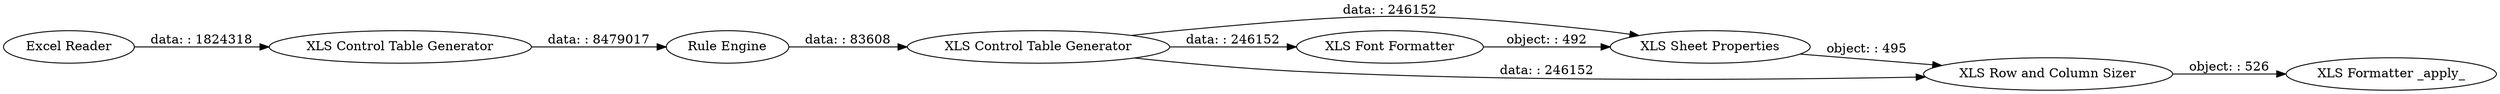 digraph {
	"-2728987097974941534_32" [label="Excel Reader"]
	"-2728987097974941534_4" [label="XLS Control Table Generator"]
	"-2728987097974941534_9" [label="XLS Font Formatter"]
	"-2728987097974941534_14" [label="XLS Formatter _apply_"]
	"-2728987097974941534_15" [label="XLS Row and Column Sizer"]
	"-2728987097974941534_8" [label="XLS Sheet Properties"]
	"-2728987097974941534_2" [label="XLS Control Table Generator"]
	"-2728987097974941534_3" [label="Rule Engine"]
	"-2728987097974941534_9" -> "-2728987097974941534_8" [label="object: : 492"]
	"-2728987097974941534_32" -> "-2728987097974941534_2" [label="data: : 1824318"]
	"-2728987097974941534_2" -> "-2728987097974941534_3" [label="data: : 8479017"]
	"-2728987097974941534_4" -> "-2728987097974941534_9" [label="data: : 246152"]
	"-2728987097974941534_4" -> "-2728987097974941534_15" [label="data: : 246152"]
	"-2728987097974941534_4" -> "-2728987097974941534_8" [label="data: : 246152"]
	"-2728987097974941534_15" -> "-2728987097974941534_14" [label="object: : 526"]
	"-2728987097974941534_8" -> "-2728987097974941534_15" [label="object: : 495"]
	"-2728987097974941534_3" -> "-2728987097974941534_4" [label="data: : 83608"]
	rankdir=LR
}
